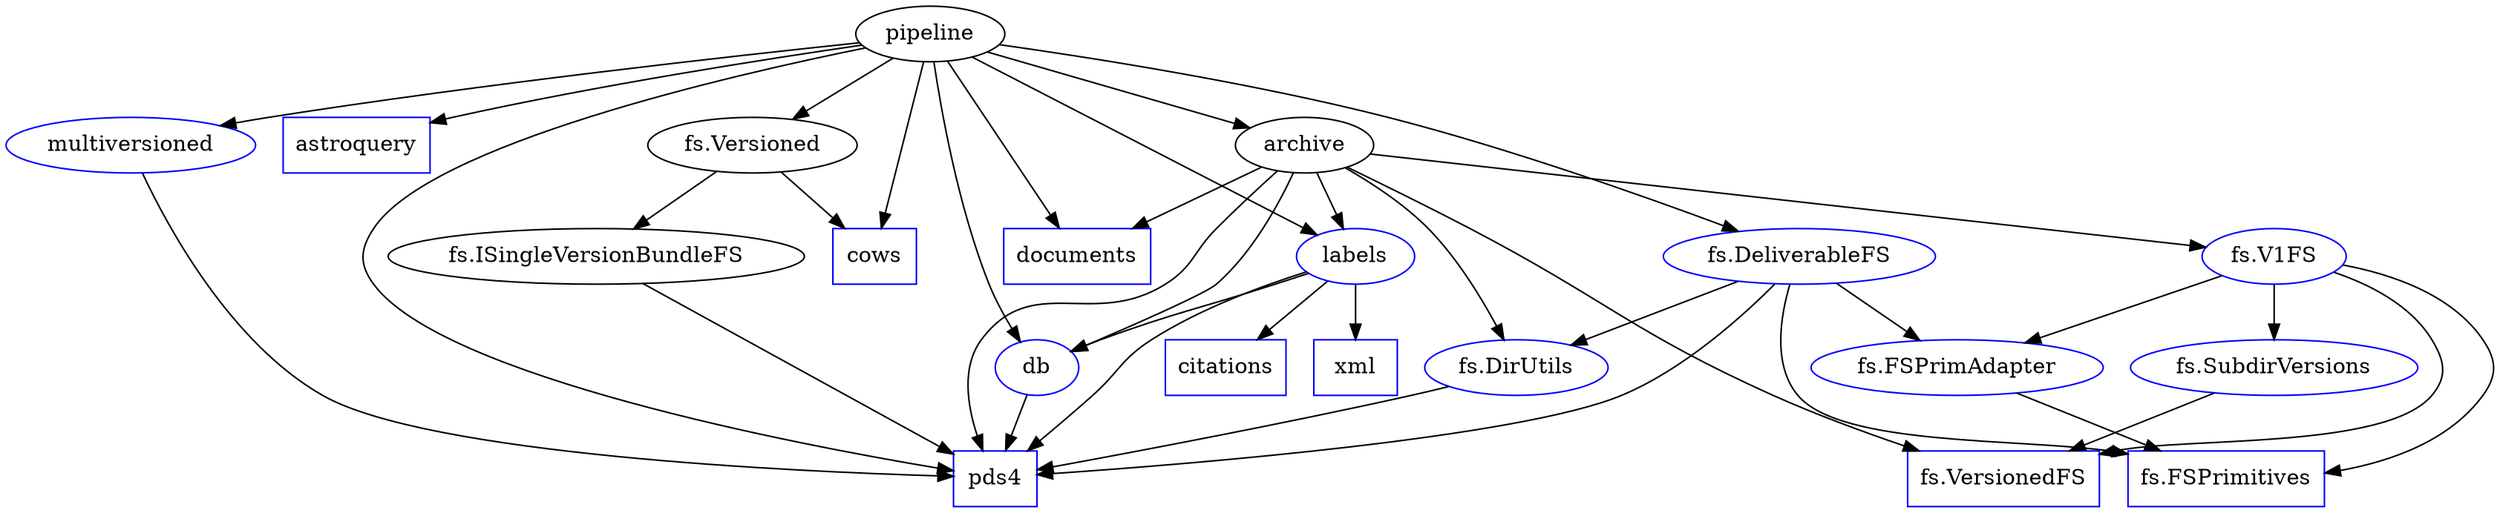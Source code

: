 /* Here's the tentative shape, based on the Python2.7 version of
 * PDART. It may not be right.
 *
 * I broke up the modules within fs to see what's used by whom.
 * Unfortunately, that package is a bit of a mess.
 *
 * Note that there is a SubdirVersions in both fs and multiversioned.
 *
 * Mark nodes blue when done.
 * 
 * Use this as a guide of what to convert next.
 */

digraph {
    "fs.DeliverableFS"[color=blue];
    "fs.DirUtils"[color=blue];
    "fs.FSPrimAdapter"[color=blue];
    "fs.FSPrimitives"[shape=box;color=blue];
    "fs.SubdirVersions"[color=blue];
    "fs.V1FS"[color=blue];
    "fs.VersionedFS"[shape=box;color=blue];
    astroquery[shape=box;color=blue];
    citations[shape=box;color=blue];
    cows[shape=box;color=blue];
    db[color=blue];
    documents[shape=box;color=blue];
    labels[color=blue];
    multiversioned[color=blue];
    pds4[shape=box;color=blue];
    xml[shape=box;color=blue];

    "fs.DeliverableFS" -> "fs.DirUtils";
    "fs.DeliverableFS" -> "fs.FSPrimAdapter";
    "fs.DeliverableFS" -> "fs.FSPrimitives";
    "fs.DeliverableFS" -> pds4;
    "fs.DirUtils" -> pds4;
    "fs.FSPrimAdapter" -> "fs.FSPrimitives";
    "fs.ISingleVersionBundleFS" -> pds4;
    "fs.SubdirVersions" -> "fs.VersionedFS";
    "fs.V1FS" -> "fs.FSPrimAdapter";
    "fs.V1FS" -> "fs.FSPrimitives";
    "fs.V1FS" -> "fs.SubdirVersions";
    "fs.V1FS" -> "fs.VersionedFS";
    "fs.Versioned" -> "fs.ISingleVersionBundleFS";
    "fs.Versioned" -> cows;
    archive -> "fs.DirUtils";
    archive -> "fs.V1FS";
    archive -> "fs.VersionedFS";
    archive -> db;
    archive -> documents;
    archive -> labels;
    archive -> pds4;
    db -> pds4;
    labels -> citations;
    labels -> db;
    labels -> pds4;
    labels -> xml;
    multiversioned -> pds4;
    pipeline -> "fs.DeliverableFS";
    pipeline -> "fs.Versioned";
    pipeline -> archive;
    pipeline -> astroquery
    pipeline -> cows;
    pipeline -> db;
    pipeline -> documents;
    pipeline -> labels;
    pipeline -> multiversioned;
    pipeline -> pds4;
}
